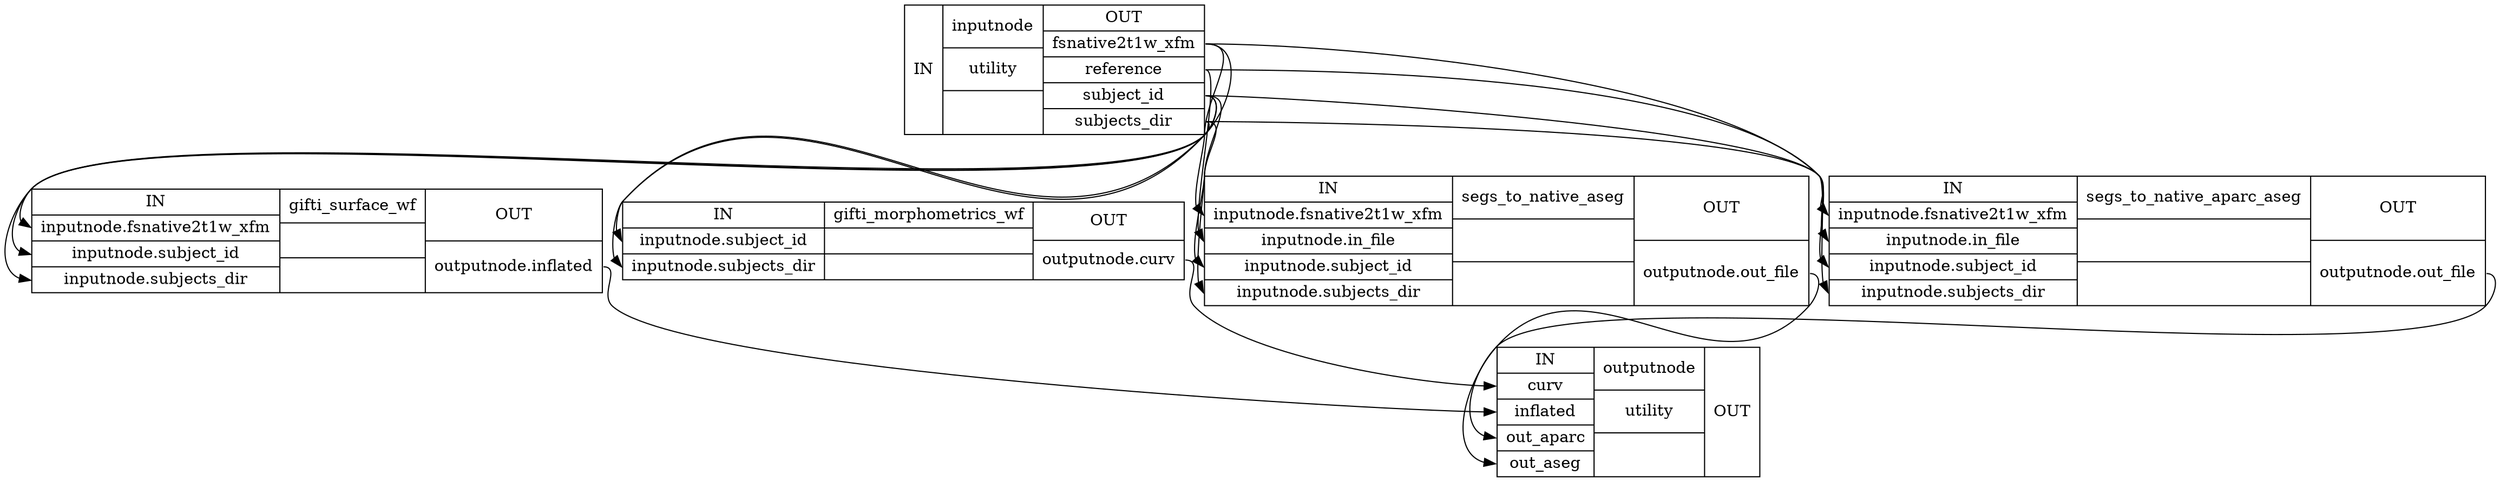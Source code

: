 digraph structs {
node [shape=record];
surface_derivatives_wfinputnode [label="{IN}|{ inputnode | utility |  }|{OUT|<outfsnative2t1wxfm> fsnative2t1w_xfm|<outreference> reference|<outsubjectid> subject_id|<outsubjectsdir> subjects_dir}"];
surface_derivatives_wfgifti_surface_wf [label="{IN|<ininputnodefsnative2t1wxfm> inputnode.fsnative2t1w_xfm|<ininputnodesubjectid> inputnode.subject_id|<ininputnodesubjectsdir> inputnode.subjects_dir}|{ gifti_surface_wf |  |  }|{OUT|<outoutputnodeinflated> outputnode.inflated}"];
surface_derivatives_wfgifti_morphometrics_wf [label="{IN|<ininputnodesubjectid> inputnode.subject_id|<ininputnodesubjectsdir> inputnode.subjects_dir}|{ gifti_morphometrics_wf |  |  }|{OUT|<outoutputnodecurv> outputnode.curv}"];
surface_derivatives_wfsegs_to_native_aseg [label="{IN|<ininputnodefsnative2t1wxfm> inputnode.fsnative2t1w_xfm|<ininputnodeinfile> inputnode.in_file|<ininputnodesubjectid> inputnode.subject_id|<ininputnodesubjectsdir> inputnode.subjects_dir}|{ segs_to_native_aseg |  |  }|{OUT|<outoutputnodeoutfile> outputnode.out_file}"];
surface_derivatives_wfsegs_to_native_aparc_aseg [label="{IN|<ininputnodefsnative2t1wxfm> inputnode.fsnative2t1w_xfm|<ininputnodeinfile> inputnode.in_file|<ininputnodesubjectid> inputnode.subject_id|<ininputnodesubjectsdir> inputnode.subjects_dir}|{ segs_to_native_aparc_aseg |  |  }|{OUT|<outoutputnodeoutfile> outputnode.out_file}"];
surface_derivatives_wfoutputnode [label="{IN|<incurv> curv|<ininflated> inflated|<inoutaparc> out_aparc|<inoutaseg> out_aseg}|{ outputnode | utility |  }|{OUT}"];
surface_derivatives_wfgifti_morphometrics_wf:outoutputnodecurv:e -> surface_derivatives_wfoutputnode:incurv:w;
surface_derivatives_wfgifti_surface_wf:outoutputnodeinflated:e -> surface_derivatives_wfoutputnode:ininflated:w;
surface_derivatives_wfinputnode:outfsnative2t1wxfm:e -> surface_derivatives_wfgifti_surface_wf:ininputnodefsnative2t1wxfm:w;
surface_derivatives_wfinputnode:outfsnative2t1wxfm:e -> surface_derivatives_wfsegs_to_native_aparc_aseg:ininputnodefsnative2t1wxfm:w;
surface_derivatives_wfinputnode:outfsnative2t1wxfm:e -> surface_derivatives_wfsegs_to_native_aseg:ininputnodefsnative2t1wxfm:w;
surface_derivatives_wfinputnode:outreference:e -> surface_derivatives_wfsegs_to_native_aparc_aseg:ininputnodeinfile:w;
surface_derivatives_wfinputnode:outreference:e -> surface_derivatives_wfsegs_to_native_aseg:ininputnodeinfile:w;
surface_derivatives_wfinputnode:outsubjectid:e -> surface_derivatives_wfgifti_morphometrics_wf:ininputnodesubjectid:w;
surface_derivatives_wfinputnode:outsubjectid:e -> surface_derivatives_wfgifti_surface_wf:ininputnodesubjectid:w;
surface_derivatives_wfinputnode:outsubjectid:e -> surface_derivatives_wfsegs_to_native_aparc_aseg:ininputnodesubjectid:w;
surface_derivatives_wfinputnode:outsubjectid:e -> surface_derivatives_wfsegs_to_native_aseg:ininputnodesubjectid:w;
surface_derivatives_wfinputnode:outsubjectsdir:e -> surface_derivatives_wfgifti_morphometrics_wf:ininputnodesubjectsdir:w;
surface_derivatives_wfinputnode:outsubjectsdir:e -> surface_derivatives_wfgifti_surface_wf:ininputnodesubjectsdir:w;
surface_derivatives_wfinputnode:outsubjectsdir:e -> surface_derivatives_wfsegs_to_native_aparc_aseg:ininputnodesubjectsdir:w;
surface_derivatives_wfinputnode:outsubjectsdir:e -> surface_derivatives_wfsegs_to_native_aseg:ininputnodesubjectsdir:w;
surface_derivatives_wfsegs_to_native_aparc_aseg:outoutputnodeoutfile:e -> surface_derivatives_wfoutputnode:inoutaparc:w;
surface_derivatives_wfsegs_to_native_aseg:outoutputnodeoutfile:e -> surface_derivatives_wfoutputnode:inoutaseg:w;
}